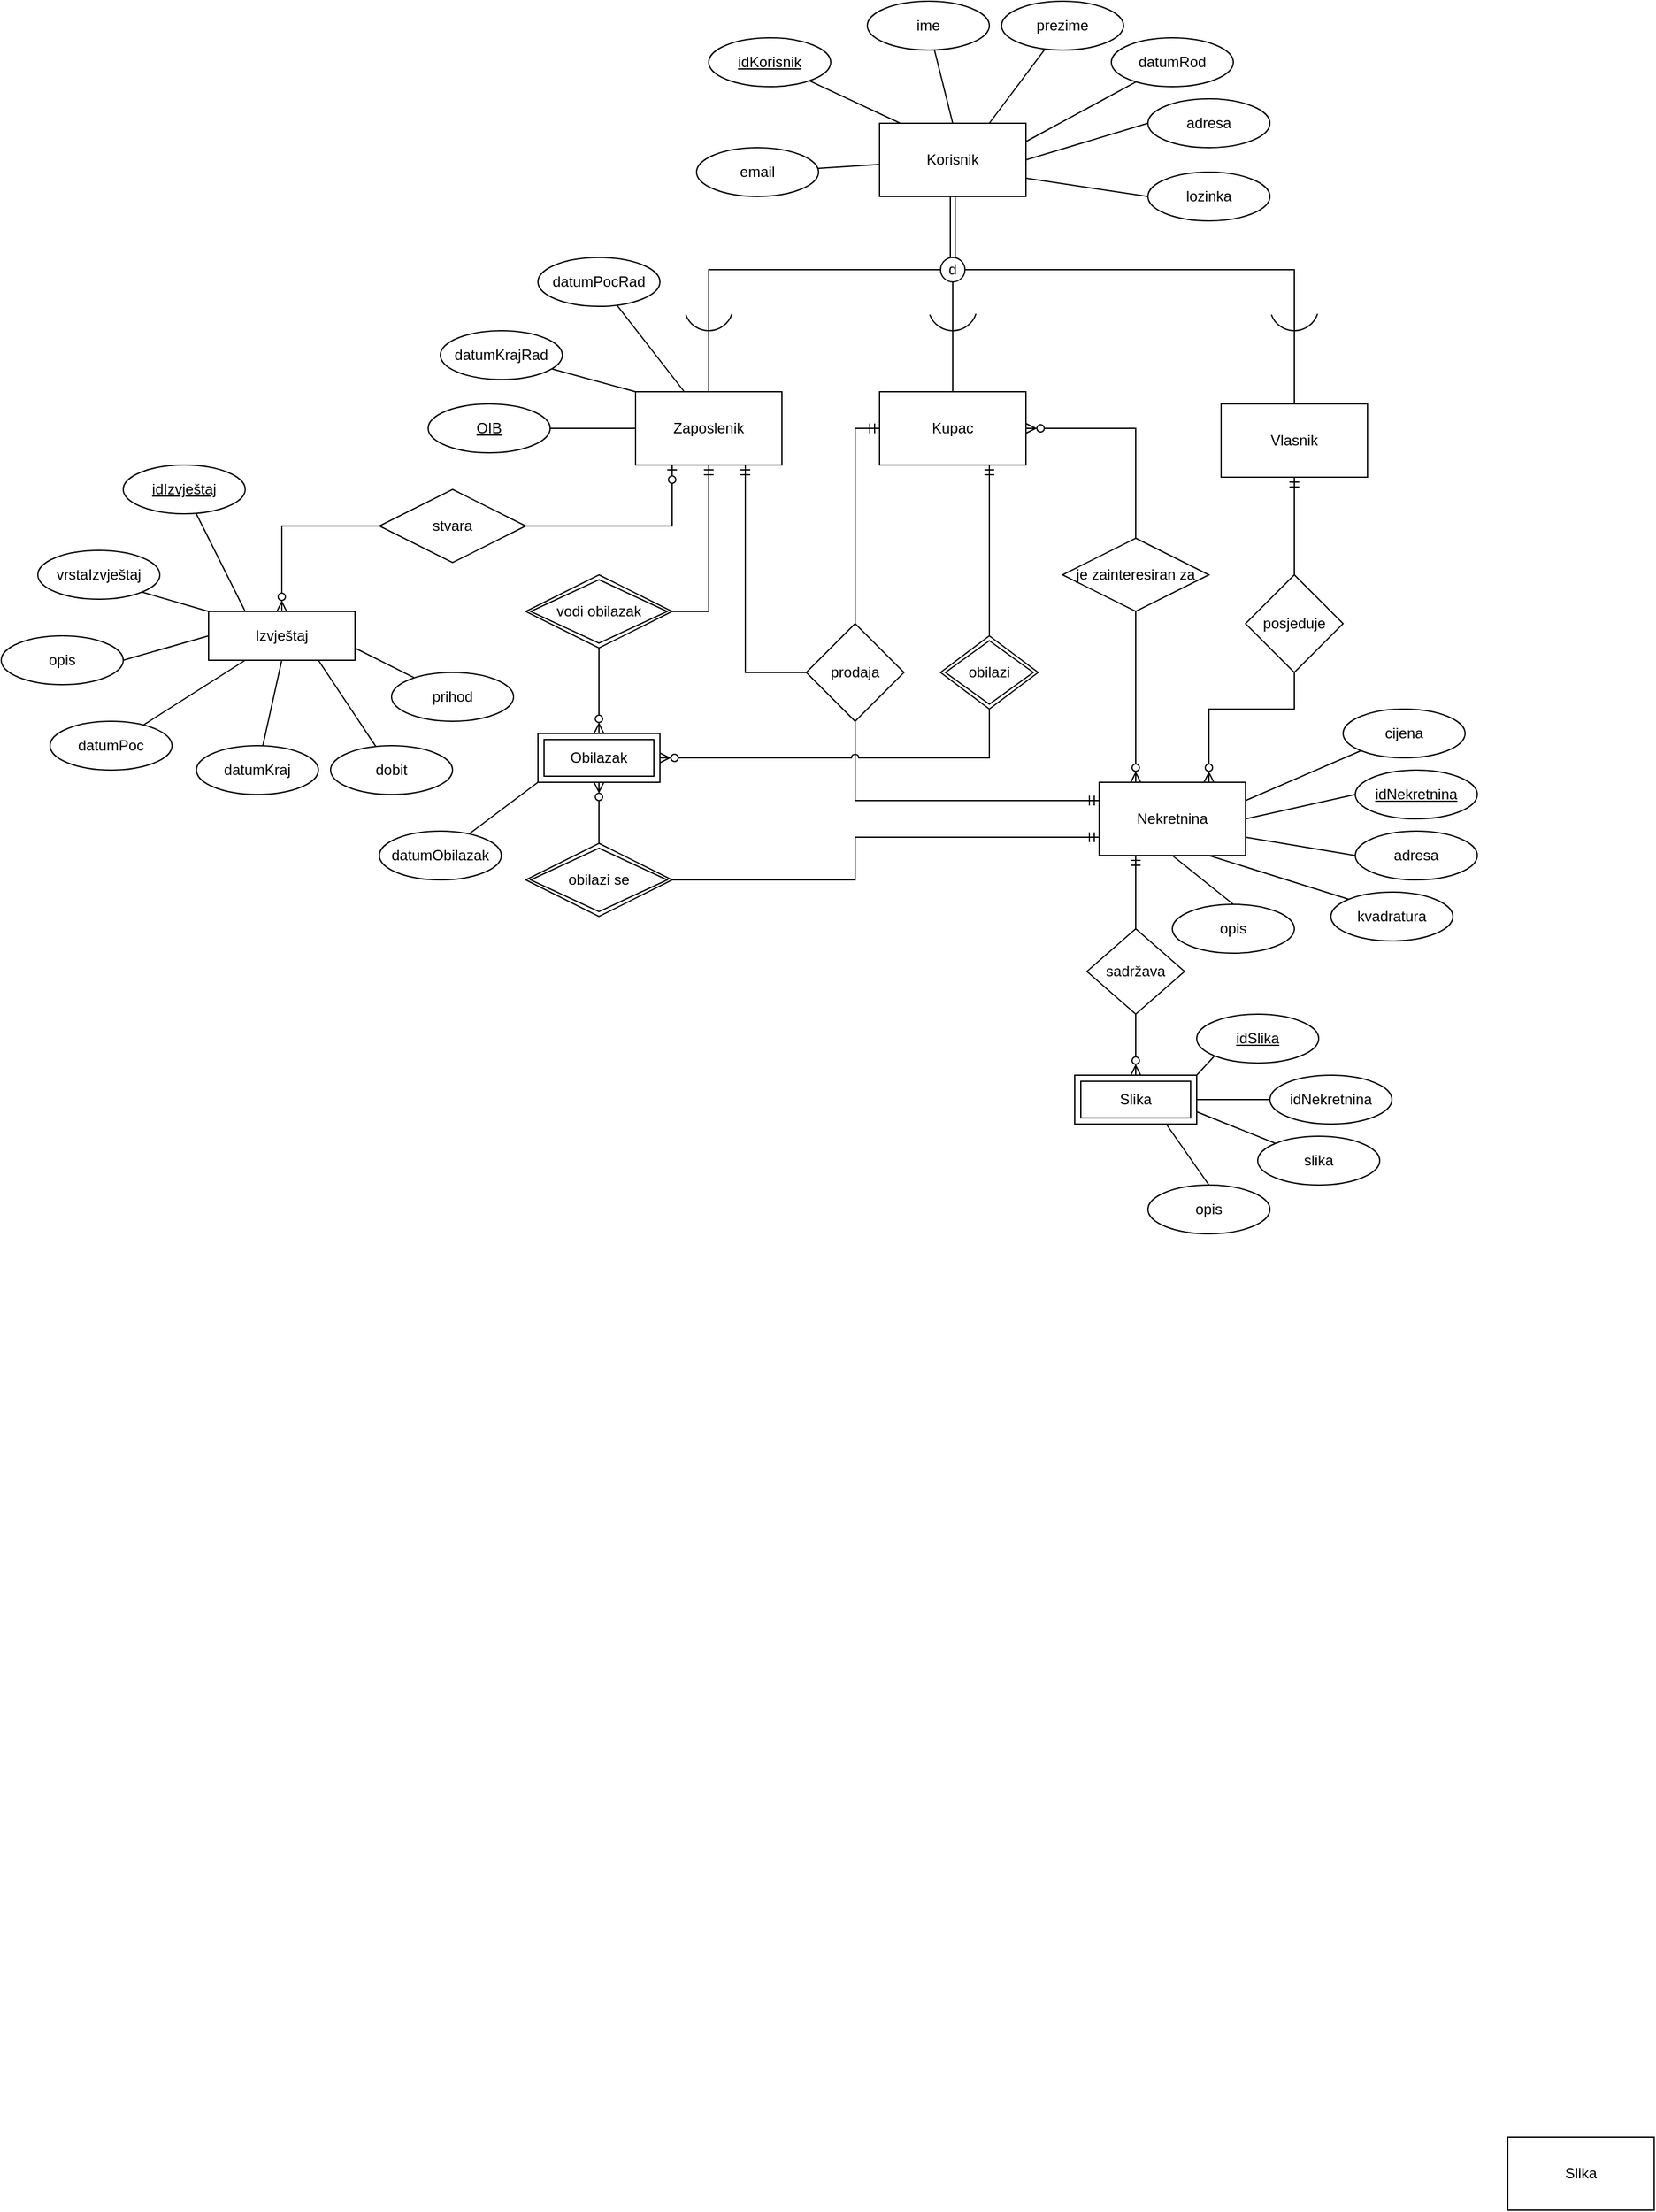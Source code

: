 <mxfile version="24.2.2" type="google">
  <diagram id="R2lEEEUBdFMjLlhIrx00" name="Page-1">
    <mxGraphModel grid="1" page="1" gridSize="10" guides="1" tooltips="1" connect="1" arrows="1" fold="1" pageScale="1" pageWidth="850" pageHeight="1100" math="0" shadow="0" extFonts="Permanent Marker^https://fonts.googleapis.com/css?family=Permanent+Marker">
      <root>
        <mxCell id="0" />
        <mxCell id="1" parent="0" />
        <mxCell id="1KkL3-F19yLGNeGOXNnM-59" style="rounded=0;orthogonalLoop=1;jettySize=auto;html=1;exitX=1;exitY=0.75;exitDx=0;exitDy=0;entryX=0;entryY=0.5;entryDx=0;entryDy=0;endArrow=none;endFill=0;" edge="1" parent="1" source="xOeI5R_pEFMg7rDfnVps-20" target="1KkL3-F19yLGNeGOXNnM-58">
          <mxGeometry relative="1" as="geometry" />
        </mxCell>
        <mxCell id="xOeI5R_pEFMg7rDfnVps-20" value="Korisnik" style="rounded=0;whiteSpace=wrap;html=1;" vertex="1" parent="1">
          <mxGeometry x="310" y="1480" width="120" height="60" as="geometry" />
        </mxCell>
        <mxCell id="1KkL3-F19yLGNeGOXNnM-6" style="edgeStyle=orthogonalEdgeStyle;rounded=0;orthogonalLoop=1;jettySize=auto;html=1;exitX=0.75;exitY=1;exitDx=0;exitDy=0;entryX=0;entryY=0.5;entryDx=0;entryDy=0;endArrow=none;endFill=0;startArrow=ERmandOne;startFill=0;" edge="1" parent="1" source="xOeI5R_pEFMg7rDfnVps-21" target="xOeI5R_pEFMg7rDfnVps-28">
          <mxGeometry relative="1" as="geometry" />
        </mxCell>
        <mxCell id="1KkL3-F19yLGNeGOXNnM-21" style="edgeStyle=orthogonalEdgeStyle;rounded=0;orthogonalLoop=1;jettySize=auto;html=1;exitX=0.5;exitY=1;exitDx=0;exitDy=0;entryX=1;entryY=0.5;entryDx=0;entryDy=0;startArrow=ERmandOne;startFill=0;endArrow=none;endFill=0;" edge="1" parent="1" source="xOeI5R_pEFMg7rDfnVps-21" target="1KkL3-F19yLGNeGOXNnM-15">
          <mxGeometry relative="1" as="geometry" />
        </mxCell>
        <mxCell id="1KkL3-F19yLGNeGOXNnM-56" style="edgeStyle=orthogonalEdgeStyle;rounded=0;orthogonalLoop=1;jettySize=auto;html=1;exitX=0.25;exitY=1;exitDx=0;exitDy=0;entryX=1;entryY=0.5;entryDx=0;entryDy=0;endArrow=none;endFill=0;startArrow=ERzeroToOne;startFill=0;" edge="1" parent="1" source="xOeI5R_pEFMg7rDfnVps-21" target="1KkL3-F19yLGNeGOXNnM-55">
          <mxGeometry relative="1" as="geometry" />
        </mxCell>
        <mxCell id="xOeI5R_pEFMg7rDfnVps-21" value="Zaposlenik" style="rounded=0;whiteSpace=wrap;html=1;" vertex="1" parent="1">
          <mxGeometry x="110" y="1700" width="120" height="60" as="geometry" />
        </mxCell>
        <mxCell id="1KkL3-F19yLGNeGOXNnM-2" style="edgeStyle=orthogonalEdgeStyle;rounded=0;orthogonalLoop=1;jettySize=auto;html=1;exitX=1;exitY=0.5;exitDx=0;exitDy=0;entryX=0.5;entryY=0;entryDx=0;entryDy=0;startArrow=ERzeroToMany;startFill=0;endArrow=none;endFill=0;" edge="1" parent="1" source="xOeI5R_pEFMg7rDfnVps-22" target="1KkL3-F19yLGNeGOXNnM-1">
          <mxGeometry relative="1" as="geometry" />
        </mxCell>
        <mxCell id="1KkL3-F19yLGNeGOXNnM-22" style="edgeStyle=orthogonalEdgeStyle;rounded=0;orthogonalLoop=1;jettySize=auto;html=1;exitX=0.75;exitY=1;exitDx=0;exitDy=0;entryX=0.5;entryY=0;entryDx=0;entryDy=0;endArrow=none;endFill=0;startArrow=ERmandOne;startFill=0;" edge="1" parent="1" source="xOeI5R_pEFMg7rDfnVps-22" target="1KkL3-F19yLGNeGOXNnM-16">
          <mxGeometry relative="1" as="geometry">
            <Array as="points">
              <mxPoint x="400" y="1850" />
              <mxPoint x="400" y="1850" />
            </Array>
          </mxGeometry>
        </mxCell>
        <mxCell id="xOeI5R_pEFMg7rDfnVps-22" value="Kupac" style="rounded=0;whiteSpace=wrap;html=1;" vertex="1" parent="1">
          <mxGeometry x="310" y="1700" width="120" height="60" as="geometry" />
        </mxCell>
        <mxCell id="xOeI5R_pEFMg7rDfnVps-26" style="edgeStyle=orthogonalEdgeStyle;rounded=0;orthogonalLoop=1;jettySize=auto;html=1;endArrow=none;endFill=0;startArrow=ERmandOne;startFill=0;" edge="1" parent="1" source="xOeI5R_pEFMg7rDfnVps-23" target="xOeI5R_pEFMg7rDfnVps-25">
          <mxGeometry relative="1" as="geometry" />
        </mxCell>
        <mxCell id="xOeI5R_pEFMg7rDfnVps-23" value="Vlasnik" style="rounded=0;whiteSpace=wrap;html=1;" vertex="1" parent="1">
          <mxGeometry x="590" y="1710" width="120" height="60" as="geometry" />
        </mxCell>
        <mxCell id="1KkL3-F19yLGNeGOXNnM-30" style="rounded=0;orthogonalLoop=1;jettySize=auto;html=1;exitX=1;exitY=0.5;exitDx=0;exitDy=0;entryX=0;entryY=0.5;entryDx=0;entryDy=0;endArrow=none;endFill=0;" edge="1" parent="1" source="xOeI5R_pEFMg7rDfnVps-24" target="xOeI5R_pEFMg7rDfnVps-58">
          <mxGeometry relative="1" as="geometry" />
        </mxCell>
        <mxCell id="1KkL3-F19yLGNeGOXNnM-33" style="rounded=0;orthogonalLoop=1;jettySize=auto;html=1;exitX=0.75;exitY=1;exitDx=0;exitDy=0;entryX=0;entryY=0;entryDx=0;entryDy=0;endArrow=none;endFill=0;" edge="1" parent="1" source="xOeI5R_pEFMg7rDfnVps-24" target="xOeI5R_pEFMg7rDfnVps-60">
          <mxGeometry relative="1" as="geometry" />
        </mxCell>
        <mxCell id="1KkL3-F19yLGNeGOXNnM-34" style="rounded=0;orthogonalLoop=1;jettySize=auto;html=1;exitX=1;exitY=0.75;exitDx=0;exitDy=0;entryX=0;entryY=0.5;entryDx=0;entryDy=0;endArrow=none;endFill=0;" edge="1" parent="1" source="xOeI5R_pEFMg7rDfnVps-24" target="xOeI5R_pEFMg7rDfnVps-61">
          <mxGeometry relative="1" as="geometry" />
        </mxCell>
        <mxCell id="1KkL3-F19yLGNeGOXNnM-36" style="rounded=0;orthogonalLoop=1;jettySize=auto;html=1;exitX=1;exitY=0.25;exitDx=0;exitDy=0;entryX=0;entryY=1;entryDx=0;entryDy=0;endArrow=none;endFill=0;" edge="1" parent="1" source="xOeI5R_pEFMg7rDfnVps-24" target="xOeI5R_pEFMg7rDfnVps-63">
          <mxGeometry relative="1" as="geometry" />
        </mxCell>
        <mxCell id="1KkL3-F19yLGNeGOXNnM-38" style="edgeStyle=orthogonalEdgeStyle;rounded=0;orthogonalLoop=1;jettySize=auto;html=1;exitX=0.25;exitY=1;exitDx=0;exitDy=0;entryX=0.5;entryY=0;entryDx=0;entryDy=0;endArrow=none;endFill=0;startArrow=ERmandOne;startFill=0;" edge="1" parent="1" source="xOeI5R_pEFMg7rDfnVps-24" target="1KkL3-F19yLGNeGOXNnM-46">
          <mxGeometry relative="1" as="geometry">
            <mxPoint x="435" y="2150" as="targetPoint" />
          </mxGeometry>
        </mxCell>
        <mxCell id="xOeI5R_pEFMg7rDfnVps-24" value="Nekretnina" style="rounded=0;whiteSpace=wrap;html=1;" vertex="1" parent="1">
          <mxGeometry x="490" y="2020" width="120" height="60" as="geometry" />
        </mxCell>
        <mxCell id="xOeI5R_pEFMg7rDfnVps-27" style="edgeStyle=orthogonalEdgeStyle;rounded=0;orthogonalLoop=1;jettySize=auto;html=1;entryX=0.75;entryY=0;entryDx=0;entryDy=0;endArrow=ERzeroToMany;endFill=0;" edge="1" parent="1" source="xOeI5R_pEFMg7rDfnVps-25" target="xOeI5R_pEFMg7rDfnVps-24">
          <mxGeometry relative="1" as="geometry">
            <Array as="points">
              <mxPoint x="650" y="1960" />
              <mxPoint x="580" y="1960" />
            </Array>
          </mxGeometry>
        </mxCell>
        <mxCell id="xOeI5R_pEFMg7rDfnVps-25" value="posjeduje" style="rhombus;whiteSpace=wrap;html=1;" vertex="1" parent="1">
          <mxGeometry x="610" y="1850" width="80" height="80" as="geometry" />
        </mxCell>
        <mxCell id="1KkL3-F19yLGNeGOXNnM-3" style="edgeStyle=orthogonalEdgeStyle;rounded=0;orthogonalLoop=1;jettySize=auto;html=1;exitX=0.5;exitY=1;exitDx=0;exitDy=0;entryX=0.25;entryY=0;entryDx=0;entryDy=0;endArrow=ERzeroToMany;endFill=0;" edge="1" parent="1" source="1KkL3-F19yLGNeGOXNnM-1" target="xOeI5R_pEFMg7rDfnVps-24">
          <mxGeometry relative="1" as="geometry" />
        </mxCell>
        <mxCell id="1KkL3-F19yLGNeGOXNnM-1" value="je zainteresiran za" style="shape=rhombus;perimeter=rhombusPerimeter;whiteSpace=wrap;html=1;align=center;" vertex="1" parent="1">
          <mxGeometry x="460" y="1820" width="120" height="60" as="geometry" />
        </mxCell>
        <mxCell id="1KkL3-F19yLGNeGOXNnM-5" style="edgeStyle=orthogonalEdgeStyle;rounded=0;orthogonalLoop=1;jettySize=auto;html=1;exitX=0.5;exitY=1;exitDx=0;exitDy=0;entryX=0;entryY=0.25;entryDx=0;entryDy=0;endArrow=ERmandOne;endFill=0;" edge="1" parent="1" source="xOeI5R_pEFMg7rDfnVps-28" target="xOeI5R_pEFMg7rDfnVps-24">
          <mxGeometry relative="1" as="geometry" />
        </mxCell>
        <mxCell id="1KkL3-F19yLGNeGOXNnM-7" style="edgeStyle=orthogonalEdgeStyle;rounded=0;orthogonalLoop=1;jettySize=auto;html=1;exitX=0.5;exitY=0;exitDx=0;exitDy=0;entryX=0;entryY=0.5;entryDx=0;entryDy=0;endArrow=ERmandOne;endFill=0;" edge="1" parent="1" source="xOeI5R_pEFMg7rDfnVps-28" target="xOeI5R_pEFMg7rDfnVps-22">
          <mxGeometry relative="1" as="geometry" />
        </mxCell>
        <mxCell id="xOeI5R_pEFMg7rDfnVps-28" value="prodaja" style="rhombus;whiteSpace=wrap;html=1;" vertex="1" parent="1">
          <mxGeometry x="250" y="1890" width="80" height="80" as="geometry" />
        </mxCell>
        <mxCell id="1KkL3-F19yLGNeGOXNnM-12" value="Obilazak" style="shape=ext;margin=3;double=1;whiteSpace=wrap;html=1;align=center;" vertex="1" parent="1">
          <mxGeometry x="30" y="1980" width="100" height="40" as="geometry" />
        </mxCell>
        <mxCell id="1KkL3-F19yLGNeGOXNnM-19" style="edgeStyle=orthogonalEdgeStyle;rounded=0;orthogonalLoop=1;jettySize=auto;html=1;exitX=0.5;exitY=0;exitDx=0;exitDy=0;entryX=0.5;entryY=1;entryDx=0;entryDy=0;endArrow=ERzeroToMany;endFill=0;" edge="1" parent="1" source="1KkL3-F19yLGNeGOXNnM-14" target="1KkL3-F19yLGNeGOXNnM-12">
          <mxGeometry relative="1" as="geometry" />
        </mxCell>
        <mxCell id="1KkL3-F19yLGNeGOXNnM-20" style="edgeStyle=orthogonalEdgeStyle;rounded=0;orthogonalLoop=1;jettySize=auto;html=1;exitX=1;exitY=0.5;exitDx=0;exitDy=0;entryX=0;entryY=0.75;entryDx=0;entryDy=0;endArrow=ERmandOne;endFill=0;" edge="1" parent="1" source="1KkL3-F19yLGNeGOXNnM-14" target="xOeI5R_pEFMg7rDfnVps-24">
          <mxGeometry relative="1" as="geometry">
            <Array as="points">
              <mxPoint x="290" y="2100" />
              <mxPoint x="290" y="2065" />
            </Array>
          </mxGeometry>
        </mxCell>
        <mxCell id="1KkL3-F19yLGNeGOXNnM-14" value="obilazi se" style="shape=rhombus;double=1;perimeter=rhombusPerimeter;whiteSpace=wrap;html=1;align=center;" vertex="1" parent="1">
          <mxGeometry x="20" y="2070" width="120" height="60" as="geometry" />
        </mxCell>
        <mxCell id="1KkL3-F19yLGNeGOXNnM-18" style="edgeStyle=orthogonalEdgeStyle;rounded=0;orthogonalLoop=1;jettySize=auto;html=1;exitX=0.5;exitY=1;exitDx=0;exitDy=0;entryX=0.5;entryY=0;entryDx=0;entryDy=0;endArrow=ERzeroToMany;endFill=0;" edge="1" parent="1" source="1KkL3-F19yLGNeGOXNnM-15" target="1KkL3-F19yLGNeGOXNnM-12">
          <mxGeometry relative="1" as="geometry" />
        </mxCell>
        <mxCell id="1KkL3-F19yLGNeGOXNnM-15" value="vodi obilazak" style="shape=rhombus;double=1;perimeter=rhombusPerimeter;whiteSpace=wrap;html=1;align=center;" vertex="1" parent="1">
          <mxGeometry x="20" y="1850" width="120" height="60" as="geometry" />
        </mxCell>
        <mxCell id="1KkL3-F19yLGNeGOXNnM-17" style="edgeStyle=orthogonalEdgeStyle;rounded=0;orthogonalLoop=1;jettySize=auto;html=1;exitX=0.5;exitY=1;exitDx=0;exitDy=0;entryX=1;entryY=0.5;entryDx=0;entryDy=0;endArrow=ERzeroToMany;endFill=0;jumpStyle=arc;" edge="1" parent="1" source="1KkL3-F19yLGNeGOXNnM-16" target="1KkL3-F19yLGNeGOXNnM-12">
          <mxGeometry relative="1" as="geometry">
            <Array as="points">
              <mxPoint x="400" y="2000" />
              <mxPoint x="130" y="2000" />
            </Array>
          </mxGeometry>
        </mxCell>
        <mxCell id="1KkL3-F19yLGNeGOXNnM-16" value="obilazi" style="shape=rhombus;double=1;perimeter=rhombusPerimeter;whiteSpace=wrap;html=1;align=center;" vertex="1" parent="1">
          <mxGeometry x="360" y="1900" width="80" height="60" as="geometry" />
        </mxCell>
        <mxCell id="1KkL3-F19yLGNeGOXNnM-52" style="rounded=0;orthogonalLoop=1;jettySize=auto;html=1;exitX=0;exitY=0.5;exitDx=0;exitDy=0;entryX=1;entryY=0.5;entryDx=0;entryDy=0;endArrow=none;endFill=0;" edge="1" parent="1" source="xOeI5R_pEFMg7rDfnVps-31" target="xOeI5R_pEFMg7rDfnVps-76">
          <mxGeometry relative="1" as="geometry" />
        </mxCell>
        <mxCell id="1KkL3-F19yLGNeGOXNnM-57" style="edgeStyle=orthogonalEdgeStyle;rounded=0;orthogonalLoop=1;jettySize=auto;html=1;exitX=0.5;exitY=0;exitDx=0;exitDy=0;entryX=0;entryY=0.5;entryDx=0;entryDy=0;endArrow=none;endFill=0;startArrow=ERzeroToMany;startFill=0;" edge="1" parent="1" source="xOeI5R_pEFMg7rDfnVps-31" target="1KkL3-F19yLGNeGOXNnM-55">
          <mxGeometry relative="1" as="geometry" />
        </mxCell>
        <mxCell id="xOeI5R_pEFMg7rDfnVps-31" value="Izvještaj" style="rounded=0;whiteSpace=wrap;html=1;" vertex="1" parent="1">
          <mxGeometry x="-240" y="1880" width="120" height="40" as="geometry" />
        </mxCell>
        <mxCell id="xOeI5R_pEFMg7rDfnVps-34" style="edgeStyle=orthogonalEdgeStyle;rounded=0;orthogonalLoop=1;jettySize=auto;html=1;entryX=0.5;entryY=1;entryDx=0;entryDy=0;endArrow=none;endFill=0;shape=link;" edge="1" parent="1" source="xOeI5R_pEFMg7rDfnVps-33" target="xOeI5R_pEFMg7rDfnVps-20">
          <mxGeometry relative="1" as="geometry" />
        </mxCell>
        <mxCell id="xOeI5R_pEFMg7rDfnVps-35" style="edgeStyle=orthogonalEdgeStyle;rounded=0;orthogonalLoop=1;jettySize=auto;html=1;endArrow=none;endFill=0;" edge="1" parent="1" source="xOeI5R_pEFMg7rDfnVps-33" target="xOeI5R_pEFMg7rDfnVps-21">
          <mxGeometry relative="1" as="geometry" />
        </mxCell>
        <mxCell id="xOeI5R_pEFMg7rDfnVps-33" value="d" style="ellipse;whiteSpace=wrap;html=1;aspect=fixed;" vertex="1" parent="1">
          <mxGeometry x="360" y="1590" width="20" height="20" as="geometry" />
        </mxCell>
        <mxCell id="1KkL3-F19yLGNeGOXNnM-24" value="" style="verticalLabelPosition=bottom;verticalAlign=top;html=1;shape=mxgraph.basic.arc;startAngle=0.3;endAngle=0.695;" vertex="1" parent="1">
          <mxGeometry x="150" y="1610" width="40" height="40" as="geometry" />
        </mxCell>
        <mxCell id="xOeI5R_pEFMg7rDfnVps-38" style="edgeStyle=orthogonalEdgeStyle;rounded=0;orthogonalLoop=1;jettySize=auto;html=1;entryX=0.5;entryY=0;entryDx=0;entryDy=0;endArrow=none;endFill=0;exitX=0.5;exitY=1;exitDx=0;exitDy=0;" edge="1" parent="1" source="xOeI5R_pEFMg7rDfnVps-33" target="xOeI5R_pEFMg7rDfnVps-22">
          <mxGeometry relative="1" as="geometry">
            <mxPoint x="370" y="1650" as="sourcePoint" />
          </mxGeometry>
        </mxCell>
        <mxCell id="xOeI5R_pEFMg7rDfnVps-40" value="" style="verticalLabelPosition=bottom;verticalAlign=top;html=1;shape=mxgraph.basic.arc;startAngle=0.3;endAngle=0.695;" vertex="1" parent="1">
          <mxGeometry x="630" y="1610" width="40" height="40" as="geometry" />
        </mxCell>
        <mxCell id="xOeI5R_pEFMg7rDfnVps-41" style="edgeStyle=orthogonalEdgeStyle;rounded=0;orthogonalLoop=1;jettySize=auto;html=1;exitX=1;exitY=0.5;exitDx=0;exitDy=0;entryX=0.5;entryY=0;entryDx=0;entryDy=0;endArrow=none;endFill=0;" edge="1" parent="1" source="xOeI5R_pEFMg7rDfnVps-33" target="xOeI5R_pEFMg7rDfnVps-23">
          <mxGeometry relative="1" as="geometry">
            <Array as="points">
              <mxPoint x="650" y="1600" />
            </Array>
          </mxGeometry>
        </mxCell>
        <mxCell id="xOeI5R_pEFMg7rDfnVps-42" value="idKorisnik" style="ellipse;whiteSpace=wrap;html=1;align=center;fontStyle=4;" vertex="1" parent="1">
          <mxGeometry x="170" y="1410" width="100" height="40" as="geometry" />
        </mxCell>
        <mxCell id="xOeI5R_pEFMg7rDfnVps-43" value="ime" style="ellipse;whiteSpace=wrap;html=1;align=center;" vertex="1" parent="1">
          <mxGeometry x="300" y="1380" width="100" height="40" as="geometry" />
        </mxCell>
        <mxCell id="xOeI5R_pEFMg7rDfnVps-52" style="rounded=0;orthogonalLoop=1;jettySize=auto;html=1;entryX=0.75;entryY=0;entryDx=0;entryDy=0;endArrow=none;endFill=0;" edge="1" parent="1" source="xOeI5R_pEFMg7rDfnVps-44" target="xOeI5R_pEFMg7rDfnVps-20">
          <mxGeometry relative="1" as="geometry" />
        </mxCell>
        <mxCell id="xOeI5R_pEFMg7rDfnVps-44" value="prezime" style="ellipse;whiteSpace=wrap;html=1;align=center;" vertex="1" parent="1">
          <mxGeometry x="410" y="1380" width="100" height="40" as="geometry" />
        </mxCell>
        <mxCell id="xOeI5R_pEFMg7rDfnVps-53" style="rounded=0;orthogonalLoop=1;jettySize=auto;html=1;entryX=1;entryY=0.25;entryDx=0;entryDy=0;endArrow=none;endFill=0;curved=0;" edge="1" parent="1" source="xOeI5R_pEFMg7rDfnVps-45" target="xOeI5R_pEFMg7rDfnVps-20">
          <mxGeometry relative="1" as="geometry" />
        </mxCell>
        <mxCell id="xOeI5R_pEFMg7rDfnVps-45" value="datumRod" style="ellipse;whiteSpace=wrap;html=1;align=center;" vertex="1" parent="1">
          <mxGeometry x="500" y="1410" width="100" height="40" as="geometry" />
        </mxCell>
        <mxCell id="1KkL3-F19yLGNeGOXNnM-29" style="rounded=0;orthogonalLoop=1;jettySize=auto;html=1;exitX=0;exitY=0.5;exitDx=0;exitDy=0;entryX=1;entryY=0.5;entryDx=0;entryDy=0;endArrow=none;endFill=0;" edge="1" parent="1" source="xOeI5R_pEFMg7rDfnVps-46" target="xOeI5R_pEFMg7rDfnVps-20">
          <mxGeometry relative="1" as="geometry" />
        </mxCell>
        <mxCell id="xOeI5R_pEFMg7rDfnVps-46" value="adresa" style="ellipse;whiteSpace=wrap;html=1;align=center;" vertex="1" parent="1">
          <mxGeometry x="530" y="1460" width="100" height="40" as="geometry" />
        </mxCell>
        <mxCell id="xOeI5R_pEFMg7rDfnVps-47" value="email" style="ellipse;whiteSpace=wrap;html=1;align=center;" vertex="1" parent="1">
          <mxGeometry x="160" y="1500" width="100" height="40" as="geometry" />
        </mxCell>
        <mxCell id="xOeI5R_pEFMg7rDfnVps-50" style="rounded=0;orthogonalLoop=1;jettySize=auto;html=1;endArrow=none;endFill=0;entryX=0.5;entryY=0;entryDx=0;entryDy=0;" edge="1" parent="1" source="xOeI5R_pEFMg7rDfnVps-43" target="xOeI5R_pEFMg7rDfnVps-20">
          <mxGeometry relative="1" as="geometry">
            <mxPoint x="359" y="1480" as="targetPoint" />
          </mxGeometry>
        </mxCell>
        <mxCell id="xOeI5R_pEFMg7rDfnVps-51" style="rounded=0;orthogonalLoop=1;jettySize=auto;html=1;endArrow=none;endFill=0;" edge="1" parent="1" source="xOeI5R_pEFMg7rDfnVps-42">
          <mxGeometry relative="1" as="geometry">
            <mxPoint x="327" y="1480" as="targetPoint" />
          </mxGeometry>
        </mxCell>
        <mxCell id="xOeI5R_pEFMg7rDfnVps-48" style="rounded=0;orthogonalLoop=1;jettySize=auto;html=1;endArrow=none;endFill=0;" edge="1" parent="1" source="xOeI5R_pEFMg7rDfnVps-47" target="xOeI5R_pEFMg7rDfnVps-20">
          <mxGeometry relative="1" as="geometry" />
        </mxCell>
        <mxCell id="1KkL3-F19yLGNeGOXNnM-28" value="" style="verticalLabelPosition=bottom;verticalAlign=top;html=1;shape=mxgraph.basic.arc;startAngle=0.3;endAngle=0.695;" vertex="1" parent="1">
          <mxGeometry x="350" y="1610" width="40" height="40" as="geometry" />
        </mxCell>
        <mxCell id="xOeI5R_pEFMg7rDfnVps-55" value="OIB" style="ellipse;whiteSpace=wrap;html=1;align=center;fontStyle=4;" vertex="1" parent="1">
          <mxGeometry x="-60" y="1710" width="100" height="40" as="geometry" />
        </mxCell>
        <mxCell id="xOeI5R_pEFMg7rDfnVps-56" value="datumPocRad" style="ellipse;whiteSpace=wrap;html=1;align=center;" vertex="1" parent="1">
          <mxGeometry x="30" y="1590" width="100" height="40" as="geometry" />
        </mxCell>
        <mxCell id="xOeI5R_pEFMg7rDfnVps-69" style="rounded=0;orthogonalLoop=1;jettySize=auto;html=1;endArrow=none;endFill=0;entryX=0;entryY=0;entryDx=0;entryDy=0;" edge="1" parent="1" source="xOeI5R_pEFMg7rDfnVps-57" target="xOeI5R_pEFMg7rDfnVps-21">
          <mxGeometry relative="1" as="geometry">
            <mxPoint x="122" y="1700" as="targetPoint" />
          </mxGeometry>
        </mxCell>
        <mxCell id="xOeI5R_pEFMg7rDfnVps-57" value="datumKrajRad" style="ellipse;whiteSpace=wrap;html=1;align=center;" vertex="1" parent="1">
          <mxGeometry x="-50" y="1650" width="100" height="40" as="geometry" />
        </mxCell>
        <mxCell id="xOeI5R_pEFMg7rDfnVps-58" value="idNekretnina" style="ellipse;whiteSpace=wrap;html=1;align=center;fontStyle=4;" vertex="1" parent="1">
          <mxGeometry x="700" y="2010" width="100" height="40" as="geometry" />
        </mxCell>
        <mxCell id="xOeI5R_pEFMg7rDfnVps-60" value="kvadratura" style="ellipse;whiteSpace=wrap;html=1;align=center;" vertex="1" parent="1">
          <mxGeometry x="680" y="2110" width="100" height="40" as="geometry" />
        </mxCell>
        <mxCell id="xOeI5R_pEFMg7rDfnVps-61" value="adresa" style="ellipse;whiteSpace=wrap;html=1;align=center;" vertex="1" parent="1">
          <mxGeometry x="700" y="2060" width="100" height="40" as="geometry" />
        </mxCell>
        <mxCell id="xOeI5R_pEFMg7rDfnVps-63" value="cijena" style="ellipse;whiteSpace=wrap;html=1;align=center;" vertex="1" parent="1">
          <mxGeometry x="690" y="1960" width="100" height="40" as="geometry" />
        </mxCell>
        <mxCell id="xOeI5R_pEFMg7rDfnVps-65" value="Slika" style="rounded=0;whiteSpace=wrap;html=1;" vertex="1" parent="1">
          <mxGeometry x="825" y="3130" width="120" height="60" as="geometry" />
        </mxCell>
        <mxCell id="1KkL3-F19yLGNeGOXNnM-44" style="rounded=0;orthogonalLoop=1;jettySize=auto;html=1;exitX=1;exitY=0.75;exitDx=0;exitDy=0;entryX=0;entryY=0;entryDx=0;entryDy=0;endArrow=none;endFill=0;" edge="1" parent="1" source="xOeI5R_pEFMg7rDfnVps-67" target="1KkL3-F19yLGNeGOXNnM-41">
          <mxGeometry relative="1" as="geometry" />
        </mxCell>
        <mxCell id="1KkL3-F19yLGNeGOXNnM-45" style="rounded=0;orthogonalLoop=1;jettySize=auto;html=1;exitX=1;exitY=0.5;exitDx=0;exitDy=0;entryX=0;entryY=0.5;entryDx=0;entryDy=0;endArrow=none;endFill=0;" edge="1" parent="1" source="xOeI5R_pEFMg7rDfnVps-67" target="1KkL3-F19yLGNeGOXNnM-40">
          <mxGeometry relative="1" as="geometry" />
        </mxCell>
        <mxCell id="xOeI5R_pEFMg7rDfnVps-67" value="Slika" style="shape=ext;margin=3;double=1;whiteSpace=wrap;html=1;align=center;" vertex="1" parent="1">
          <mxGeometry x="470" y="2260" width="100" height="40" as="geometry" />
        </mxCell>
        <mxCell id="1KkL3-F19yLGNeGOXNnM-39" style="edgeStyle=orthogonalEdgeStyle;rounded=0;orthogonalLoop=1;jettySize=auto;html=1;exitX=0.5;exitY=1;exitDx=0;exitDy=0;entryX=0.5;entryY=0;entryDx=0;entryDy=0;endArrow=ERzeroToMany;endFill=0;" edge="1" parent="1" source="1KkL3-F19yLGNeGOXNnM-46" target="xOeI5R_pEFMg7rDfnVps-67">
          <mxGeometry relative="1" as="geometry">
            <mxPoint x="515" y="2210" as="sourcePoint" />
          </mxGeometry>
        </mxCell>
        <mxCell id="xOeI5R_pEFMg7rDfnVps-68" style="rounded=0;orthogonalLoop=1;jettySize=auto;html=1;entryX=0.333;entryY=0;entryDx=0;entryDy=0;entryPerimeter=0;endArrow=none;endFill=0;" edge="1" parent="1" source="xOeI5R_pEFMg7rDfnVps-56" target="xOeI5R_pEFMg7rDfnVps-21">
          <mxGeometry relative="1" as="geometry" />
        </mxCell>
        <mxCell id="1KkL3-F19yLGNeGOXNnM-40" value="idNekretnina" style="ellipse;whiteSpace=wrap;html=1;align=center;" vertex="1" parent="1">
          <mxGeometry x="630" y="2260" width="100" height="40" as="geometry" />
        </mxCell>
        <mxCell id="xOeI5R_pEFMg7rDfnVps-70" style="rounded=0;orthogonalLoop=1;jettySize=auto;html=1;endArrow=none;endFill=0;strokeColor=default;align=center;verticalAlign=middle;fontFamily=Helvetica;fontSize=11;fontColor=default;labelBackgroundColor=default;entryX=0;entryY=0.5;entryDx=0;entryDy=0;" edge="1" parent="1" source="xOeI5R_pEFMg7rDfnVps-55" target="xOeI5R_pEFMg7rDfnVps-21">
          <mxGeometry relative="1" as="geometry">
            <mxPoint x="110" y="1710" as="targetPoint" />
          </mxGeometry>
        </mxCell>
        <mxCell id="1KkL3-F19yLGNeGOXNnM-41" value="slika" style="ellipse;whiteSpace=wrap;html=1;align=center;" vertex="1" parent="1">
          <mxGeometry x="620" y="2310" width="100" height="40" as="geometry" />
        </mxCell>
        <mxCell id="1KkL3-F19yLGNeGOXNnM-43" style="rounded=0;orthogonalLoop=1;jettySize=auto;html=1;exitX=0.5;exitY=0;exitDx=0;exitDy=0;entryX=0.75;entryY=1;entryDx=0;entryDy=0;endArrow=none;endFill=0;" edge="1" parent="1" source="1KkL3-F19yLGNeGOXNnM-42" target="xOeI5R_pEFMg7rDfnVps-67">
          <mxGeometry relative="1" as="geometry">
            <Array as="points" />
          </mxGeometry>
        </mxCell>
        <mxCell id="1KkL3-F19yLGNeGOXNnM-42" value="opis" style="ellipse;whiteSpace=wrap;html=1;align=center;" vertex="1" parent="1">
          <mxGeometry x="530" y="2350" width="100" height="40" as="geometry" />
        </mxCell>
        <mxCell id="1KkL3-F19yLGNeGOXNnM-46" value="sadržava" style="shape=rhombus;perimeter=rhombusPerimeter;whiteSpace=wrap;html=1;align=center;" vertex="1" parent="1">
          <mxGeometry x="480" y="2140" width="80" height="70" as="geometry" />
        </mxCell>
        <mxCell id="1KkL3-F19yLGNeGOXNnM-49" style="rounded=0;orthogonalLoop=1;jettySize=auto;html=1;exitX=0;exitY=1;exitDx=0;exitDy=0;entryX=1;entryY=0;entryDx=0;entryDy=0;endArrow=none;endFill=0;" edge="1" parent="1" source="1KkL3-F19yLGNeGOXNnM-48" target="xOeI5R_pEFMg7rDfnVps-67">
          <mxGeometry relative="1" as="geometry" />
        </mxCell>
        <mxCell id="1KkL3-F19yLGNeGOXNnM-48" value="&lt;u&gt;idSlika&lt;/u&gt;" style="ellipse;whiteSpace=wrap;html=1;align=center;" vertex="1" parent="1">
          <mxGeometry x="570" y="2210" width="100" height="40" as="geometry" />
        </mxCell>
        <mxCell id="xOeI5R_pEFMg7rDfnVps-80" style="rounded=0;orthogonalLoop=1;jettySize=auto;html=1;entryX=0.25;entryY=1;entryDx=0;entryDy=0;endArrow=none;endFill=0;" edge="1" parent="1" source="xOeI5R_pEFMg7rDfnVps-71" target="xOeI5R_pEFMg7rDfnVps-31">
          <mxGeometry relative="1" as="geometry" />
        </mxCell>
        <mxCell id="xOeI5R_pEFMg7rDfnVps-71" value="datumPoc" style="ellipse;whiteSpace=wrap;html=1;align=center;" vertex="1" parent="1">
          <mxGeometry x="-370" y="1970" width="100" height="40" as="geometry" />
        </mxCell>
        <mxCell id="xOeI5R_pEFMg7rDfnVps-79" style="rounded=0;orthogonalLoop=1;jettySize=auto;html=1;entryX=0.5;entryY=1;entryDx=0;entryDy=0;endArrow=none;endFill=0;" edge="1" parent="1" source="xOeI5R_pEFMg7rDfnVps-72" target="xOeI5R_pEFMg7rDfnVps-31">
          <mxGeometry relative="1" as="geometry" />
        </mxCell>
        <mxCell id="xOeI5R_pEFMg7rDfnVps-72" value="datumKraj" style="ellipse;whiteSpace=wrap;html=1;align=center;" vertex="1" parent="1">
          <mxGeometry x="-250" y="1990" width="100" height="40" as="geometry" />
        </mxCell>
        <mxCell id="xOeI5R_pEFMg7rDfnVps-78" style="rounded=0;orthogonalLoop=1;jettySize=auto;html=1;entryX=0.75;entryY=1;entryDx=0;entryDy=0;endArrow=none;endFill=0;" edge="1" parent="1" source="xOeI5R_pEFMg7rDfnVps-73" target="xOeI5R_pEFMg7rDfnVps-31">
          <mxGeometry relative="1" as="geometry" />
        </mxCell>
        <mxCell id="xOeI5R_pEFMg7rDfnVps-73" value="dobit" style="ellipse;whiteSpace=wrap;html=1;align=center;" vertex="1" parent="1">
          <mxGeometry x="-140" y="1990" width="100" height="40" as="geometry" />
        </mxCell>
        <mxCell id="xOeI5R_pEFMg7rDfnVps-77" style="rounded=0;orthogonalLoop=1;jettySize=auto;html=1;entryX=1;entryY=0.75;entryDx=0;entryDy=0;endArrow=none;endFill=0;" edge="1" parent="1" source="xOeI5R_pEFMg7rDfnVps-74" target="xOeI5R_pEFMg7rDfnVps-31">
          <mxGeometry relative="1" as="geometry" />
        </mxCell>
        <mxCell id="xOeI5R_pEFMg7rDfnVps-74" value="prihod" style="ellipse;whiteSpace=wrap;html=1;align=center;" vertex="1" parent="1">
          <mxGeometry x="-90" y="1930" width="100" height="40" as="geometry" />
        </mxCell>
        <mxCell id="1KkL3-F19yLGNeGOXNnM-51" style="rounded=0;orthogonalLoop=1;jettySize=auto;html=1;exitX=1;exitY=1;exitDx=0;exitDy=0;entryX=0;entryY=0;entryDx=0;entryDy=0;endArrow=none;endFill=0;" edge="1" parent="1" source="xOeI5R_pEFMg7rDfnVps-75" target="xOeI5R_pEFMg7rDfnVps-31">
          <mxGeometry relative="1" as="geometry" />
        </mxCell>
        <mxCell id="xOeI5R_pEFMg7rDfnVps-75" value="vrstaIzvještaj" style="ellipse;whiteSpace=wrap;html=1;align=center;" vertex="1" parent="1">
          <mxGeometry x="-380" y="1830" width="100" height="40" as="geometry" />
        </mxCell>
        <mxCell id="xOeI5R_pEFMg7rDfnVps-76" value="opis" style="ellipse;whiteSpace=wrap;html=1;align=center;" vertex="1" parent="1">
          <mxGeometry x="-410" y="1900" width="100" height="40" as="geometry" />
        </mxCell>
        <mxCell id="1KkL3-F19yLGNeGOXNnM-55" value="stvara" style="shape=rhombus;perimeter=rhombusPerimeter;whiteSpace=wrap;html=1;align=center;" vertex="1" parent="1">
          <mxGeometry x="-100" y="1780" width="120" height="60" as="geometry" />
        </mxCell>
        <mxCell id="1KkL3-F19yLGNeGOXNnM-58" value="lozinka" style="ellipse;whiteSpace=wrap;html=1;align=center;" vertex="1" parent="1">
          <mxGeometry x="530" y="1520" width="100" height="40" as="geometry" />
        </mxCell>
        <mxCell id="xOeI5R_pEFMg7rDfnVps-83" style="rounded=0;orthogonalLoop=1;jettySize=auto;html=1;entryX=0.25;entryY=0;entryDx=0;entryDy=0;endArrow=none;endFill=0;" edge="1" parent="1" source="xOeI5R_pEFMg7rDfnVps-82" target="xOeI5R_pEFMg7rDfnVps-31">
          <mxGeometry relative="1" as="geometry" />
        </mxCell>
        <mxCell id="xOeI5R_pEFMg7rDfnVps-82" value="idIzvještaj" style="ellipse;whiteSpace=wrap;html=1;align=center;fontStyle=4;" vertex="1" parent="1">
          <mxGeometry x="-310" y="1760" width="100" height="40" as="geometry" />
        </mxCell>
        <mxCell id="xOeI5R_pEFMg7rDfnVps-85" style="rounded=0;orthogonalLoop=1;jettySize=auto;html=1;exitX=0.5;exitY=0;exitDx=0;exitDy=0;entryX=0.5;entryY=1;entryDx=0;entryDy=0;endArrow=none;endFill=0;" edge="1" parent="1" source="xOeI5R_pEFMg7rDfnVps-84" target="xOeI5R_pEFMg7rDfnVps-24">
          <mxGeometry relative="1" as="geometry" />
        </mxCell>
        <mxCell id="xOeI5R_pEFMg7rDfnVps-84" value="opis" style="ellipse;whiteSpace=wrap;html=1;align=center;" vertex="1" parent="1">
          <mxGeometry x="550" y="2120" width="100" height="40" as="geometry" />
        </mxCell>
        <mxCell id="xOeI5R_pEFMg7rDfnVps-87" style="rounded=0;orthogonalLoop=1;jettySize=auto;html=1;entryX=0;entryY=1;entryDx=0;entryDy=0;endArrow=none;endFill=0;" edge="1" parent="1" source="xOeI5R_pEFMg7rDfnVps-86" target="1KkL3-F19yLGNeGOXNnM-12">
          <mxGeometry relative="1" as="geometry" />
        </mxCell>
        <mxCell id="xOeI5R_pEFMg7rDfnVps-86" value="datumObilazak" style="ellipse;whiteSpace=wrap;html=1;align=center;" vertex="1" parent="1">
          <mxGeometry x="-100" y="2060" width="100" height="40" as="geometry" />
        </mxCell>
      </root>
    </mxGraphModel>
  </diagram>
</mxfile>
